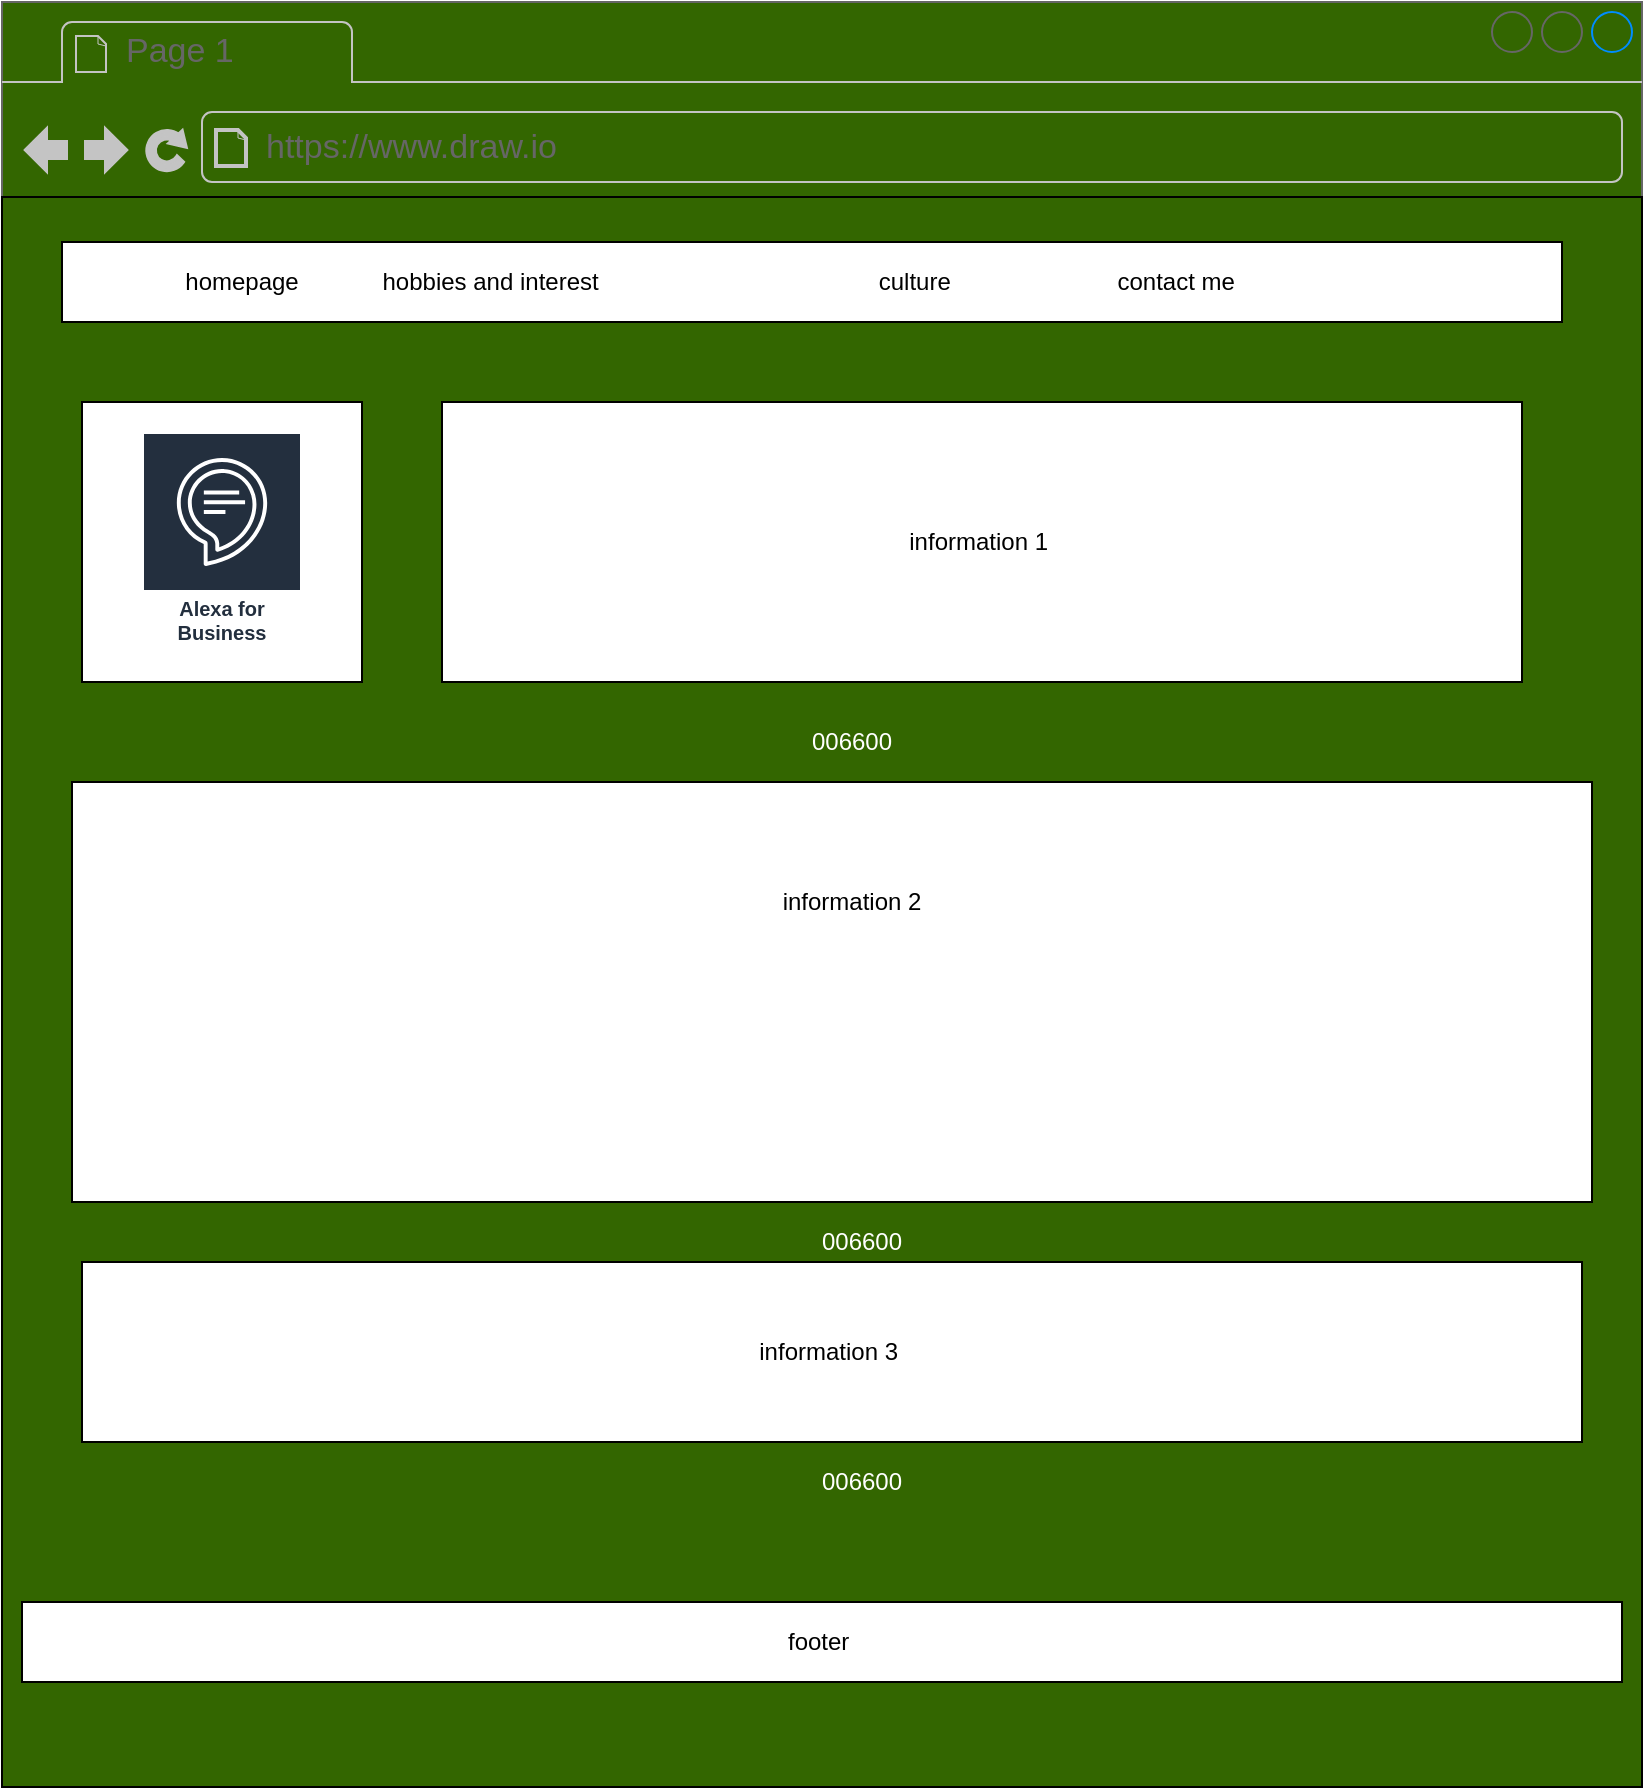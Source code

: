 <mxfile version="14.7.3" type="github" pages="4">
  <diagram id="bFpIVnSWmbpKtarar5AM" name="Page-1">
    <mxGraphModel dx="1422" dy="794" grid="1" gridSize="10" guides="1" tooltips="1" connect="1" arrows="1" fold="1" page="1" pageScale="1" pageWidth="850" pageHeight="1100" math="0" shadow="0">
      <root>
        <mxCell id="0" />
        <mxCell id="1" parent="0" />
        <mxCell id="RLX0O87AHo1X2uDr3v8D-2" value="" style="strokeWidth=1;shadow=0;dashed=0;align=center;html=1;shape=mxgraph.mockup.containers.browserWindow;rSize=0;strokeColor=#666666;strokeColor2=#008cff;strokeColor3=#c4c4c4;mainText=,;recursiveResize=0;fillColor=#336600;" parent="1" vertex="1">
          <mxGeometry x="220" y="190" width="820" height="890" as="geometry" />
        </mxCell>
        <mxCell id="hH14rQv0smcwNjKOGaZG-1" value="" style="rounded=0;whiteSpace=wrap;html=1;fillColor=#336600;" parent="RLX0O87AHo1X2uDr3v8D-2" vertex="1">
          <mxGeometry y="97.5" width="820" height="795" as="geometry" />
        </mxCell>
        <mxCell id="RLX0O87AHo1X2uDr3v8D-3" value="Page 1" style="strokeWidth=1;shadow=0;dashed=0;align=center;html=1;shape=mxgraph.mockup.containers.anchor;fontSize=17;fontColor=#666666;align=left;" parent="RLX0O87AHo1X2uDr3v8D-2" vertex="1">
          <mxGeometry x="60" y="12" width="110" height="26" as="geometry" />
        </mxCell>
        <mxCell id="RLX0O87AHo1X2uDr3v8D-4" value="https://www.draw.io" style="strokeWidth=1;shadow=0;dashed=0;align=center;html=1;shape=mxgraph.mockup.containers.anchor;rSize=0;fontSize=17;fontColor=#666666;align=left;" parent="RLX0O87AHo1X2uDr3v8D-2" vertex="1">
          <mxGeometry x="130" y="60" width="250" height="26" as="geometry" />
        </mxCell>
        <mxCell id="RLX0O87AHo1X2uDr3v8D-5" value="hobbies and interest&amp;nbsp; &amp;nbsp; &amp;nbsp; &amp;nbsp; &amp;nbsp; &amp;nbsp; &amp;nbsp; &amp;nbsp; &amp;nbsp; &amp;nbsp; &amp;nbsp; &amp;nbsp; &amp;nbsp; &amp;nbsp; &amp;nbsp; &amp;nbsp; &amp;nbsp; &amp;nbsp; &amp;nbsp; &amp;nbsp; &amp;nbsp; culture&amp;nbsp; &amp;nbsp; &amp;nbsp; &amp;nbsp; &amp;nbsp; &amp;nbsp; &amp;nbsp; &amp;nbsp; &amp;nbsp; &amp;nbsp; &amp;nbsp; &amp;nbsp; &amp;nbsp;contact me&amp;nbsp;" style="rounded=0;whiteSpace=wrap;html=1;" parent="RLX0O87AHo1X2uDr3v8D-2" vertex="1">
          <mxGeometry x="30" y="120" width="750" height="40" as="geometry" />
        </mxCell>
        <mxCell id="RLX0O87AHo1X2uDr3v8D-6" value="homepage" style="text;html=1;strokeColor=none;fillColor=none;align=center;verticalAlign=middle;whiteSpace=wrap;rounded=0;" parent="RLX0O87AHo1X2uDr3v8D-2" vertex="1">
          <mxGeometry x="60" y="135" width="120" height="10" as="geometry" />
        </mxCell>
        <mxCell id="RLX0O87AHo1X2uDr3v8D-8" value="" style="whiteSpace=wrap;html=1;aspect=fixed;" parent="RLX0O87AHo1X2uDr3v8D-2" vertex="1">
          <mxGeometry x="40" y="200" width="140" height="140" as="geometry" />
        </mxCell>
        <mxCell id="RLX0O87AHo1X2uDr3v8D-10" value="information 1&amp;nbsp;" style="rounded=0;whiteSpace=wrap;html=1;" parent="RLX0O87AHo1X2uDr3v8D-2" vertex="1">
          <mxGeometry x="220" y="200" width="540" height="140" as="geometry" />
        </mxCell>
        <mxCell id="RLX0O87AHo1X2uDr3v8D-11" value="" style="rounded=0;whiteSpace=wrap;html=1;" parent="RLX0O87AHo1X2uDr3v8D-2" vertex="1">
          <mxGeometry x="35" y="390" width="760" height="210" as="geometry" />
        </mxCell>
        <mxCell id="RLX0O87AHo1X2uDr3v8D-13" value="information 3&amp;nbsp;" style="rounded=0;whiteSpace=wrap;html=1;" parent="RLX0O87AHo1X2uDr3v8D-2" vertex="1">
          <mxGeometry x="40" y="630" width="750" height="90" as="geometry" />
        </mxCell>
        <mxCell id="hH14rQv0smcwNjKOGaZG-3" value="&lt;font color=&quot;#ffffff&quot;&gt;006600&lt;/font&gt;" style="text;html=1;strokeColor=none;fillColor=none;align=center;verticalAlign=middle;whiteSpace=wrap;rounded=0;" parent="RLX0O87AHo1X2uDr3v8D-2" vertex="1">
          <mxGeometry x="405" y="360" width="40" height="20" as="geometry" />
        </mxCell>
        <mxCell id="hH14rQv0smcwNjKOGaZG-12" value="&lt;font color=&quot;#ffffff&quot;&gt;006600&lt;/font&gt;" style="text;html=1;strokeColor=none;fillColor=none;align=center;verticalAlign=middle;whiteSpace=wrap;rounded=0;" parent="RLX0O87AHo1X2uDr3v8D-2" vertex="1">
          <mxGeometry x="410" y="610" width="40" height="20" as="geometry" />
        </mxCell>
        <mxCell id="hH14rQv0smcwNjKOGaZG-13" value="&lt;font color=&quot;#ffffff&quot;&gt;006600&lt;/font&gt;" style="text;html=1;strokeColor=none;fillColor=none;align=center;verticalAlign=middle;whiteSpace=wrap;rounded=0;" parent="RLX0O87AHo1X2uDr3v8D-2" vertex="1">
          <mxGeometry x="410" y="730" width="40" height="20" as="geometry" />
        </mxCell>
        <mxCell id="8HIxdZ0t_0A1w2mLA408-1" value="Alexa for Business" style="outlineConnect=0;fontColor=#232F3E;gradientColor=none;strokeColor=#ffffff;fillColor=#232F3E;dashed=0;verticalLabelPosition=middle;verticalAlign=bottom;align=center;html=1;whiteSpace=wrap;fontSize=10;fontStyle=1;spacing=3;shape=mxgraph.aws4.productIcon;prIcon=mxgraph.aws4.alexa_for_business;" parent="RLX0O87AHo1X2uDr3v8D-2" vertex="1">
          <mxGeometry x="70" y="215" width="80" height="110" as="geometry" />
        </mxCell>
        <mxCell id="-jNj6R_jraQ8sULRCl0W-4" value="footer&amp;nbsp;&lt;br&gt;" style="rounded=0;whiteSpace=wrap;html=1;" parent="RLX0O87AHo1X2uDr3v8D-2" vertex="1">
          <mxGeometry x="10" y="800" width="800" height="40" as="geometry" />
        </mxCell>
        <mxCell id="-jNj6R_jraQ8sULRCl0W-1" value="information 2&lt;br&gt;" style="text;html=1;strokeColor=none;fillColor=none;align=center;verticalAlign=middle;whiteSpace=wrap;rounded=0;" parent="1" vertex="1">
          <mxGeometry x="580" y="630" width="130" height="20" as="geometry" />
        </mxCell>
      </root>
    </mxGraphModel>
  </diagram>
  <diagram id="dFLI1lpX5JLcjOJSAYpg" name="Page-2">
    <mxGraphModel dx="1422" dy="1894" grid="1" gridSize="10" guides="1" tooltips="1" connect="1" arrows="1" fold="1" page="1" pageScale="1" pageWidth="850" pageHeight="1100" math="0" shadow="0">
      <root>
        <mxCell id="2JNyHVt5EZAfus-DQZLQ-0" />
        <mxCell id="2JNyHVt5EZAfus-DQZLQ-1" parent="2JNyHVt5EZAfus-DQZLQ-0" />
        <mxCell id="4x_K6ibl253Q6bfpay4V-3" value="" style="strokeWidth=1;shadow=0;dashed=0;align=center;html=1;shape=mxgraph.mockup.containers.browserWindow;rSize=0;strokeColor=#666666;strokeColor2=#008cff;strokeColor3=#c4c4c4;mainText=,;recursiveResize=0;fillColor=#FFFFFF;" parent="2JNyHVt5EZAfus-DQZLQ-1" vertex="1">
          <mxGeometry x="280" y="-260" width="850" height="1010" as="geometry" />
        </mxCell>
        <mxCell id="4x_K6ibl253Q6bfpay4V-4" value="Page 1" style="strokeWidth=1;shadow=0;dashed=0;align=center;html=1;shape=mxgraph.mockup.containers.anchor;fontSize=17;fontColor=#666666;align=left;" parent="4x_K6ibl253Q6bfpay4V-3" vertex="1">
          <mxGeometry x="60" y="12" width="110" height="26" as="geometry" />
        </mxCell>
        <mxCell id="4x_K6ibl253Q6bfpay4V-5" value="https://www.draw.io" style="strokeWidth=1;shadow=0;dashed=0;align=center;html=1;shape=mxgraph.mockup.containers.anchor;rSize=0;fontSize=17;fontColor=#666666;align=left;" parent="4x_K6ibl253Q6bfpay4V-3" vertex="1">
          <mxGeometry x="130" y="60" width="250" height="26" as="geometry" />
        </mxCell>
        <mxCell id="UmFPCOjtF5gXU13UrcrJ-0" value="" style="rounded=0;whiteSpace=wrap;html=1;fillColor=#336600;" parent="4x_K6ibl253Q6bfpay4V-3" vertex="1">
          <mxGeometry x="50" y="120" width="750" height="850" as="geometry" />
        </mxCell>
        <mxCell id="KuSsMDldDx0AEziX7loD-0" value="" style="rounded=0;whiteSpace=wrap;html=1;fillColor=#FFFFFF;" parent="4x_K6ibl253Q6bfpay4V-3" vertex="1">
          <mxGeometry x="340" y="400" width="450" height="120" as="geometry" />
        </mxCell>
        <mxCell id="KuSsMDldDx0AEziX7loD-2" value="" style="rounded=0;whiteSpace=wrap;html=1;fillColor=#FFFFFF;" parent="4x_K6ibl253Q6bfpay4V-3" vertex="1">
          <mxGeometry x="340" y="540" width="450" height="110" as="geometry" />
        </mxCell>
        <mxCell id="KuSsMDldDx0AEziX7loD-3" value="" style="rounded=0;whiteSpace=wrap;html=1;fillColor=#FFFFFF;" parent="4x_K6ibl253Q6bfpay4V-3" vertex="1">
          <mxGeometry x="340" y="670" width="450" height="100" as="geometry" />
        </mxCell>
        <mxCell id="KuSsMDldDx0AEziX7loD-4" value="" style="whiteSpace=wrap;html=1;aspect=fixed;fillColor=#FFFFFF;" parent="4x_K6ibl253Q6bfpay4V-3" vertex="1">
          <mxGeometry x="70" y="580" width="140" height="140" as="geometry" />
        </mxCell>
        <mxCell id="KuSsMDldDx0AEziX7loD-5" value="" style="whiteSpace=wrap;html=1;aspect=fixed;fillColor=#FFFFFF;gradientColor=#ffffff;" parent="4x_K6ibl253Q6bfpay4V-3" vertex="1">
          <mxGeometry x="70" y="430" width="140" height="140" as="geometry" />
        </mxCell>
        <mxCell id="Q__gk6zVcUSYNiBU09Oj-0" value="" style="whiteSpace=wrap;html=1;aspect=fixed;" parent="4x_K6ibl253Q6bfpay4V-3" vertex="1">
          <mxGeometry x="67.5" y="730" width="140" height="140" as="geometry" />
        </mxCell>
        <mxCell id="Q__gk6zVcUSYNiBU09Oj-1" value="" style="rounded=0;whiteSpace=wrap;html=1;" parent="4x_K6ibl253Q6bfpay4V-3" vertex="1">
          <mxGeometry x="70" y="130" width="710" height="60" as="geometry" />
        </mxCell>
        <mxCell id="Q__gk6zVcUSYNiBU09Oj-2" value="homepage" style="text;html=1;strokeColor=none;fillColor=none;align=center;verticalAlign=middle;whiteSpace=wrap;rounded=0;" parent="4x_K6ibl253Q6bfpay4V-3" vertex="1">
          <mxGeometry x="110" y="150" width="40" height="20" as="geometry" />
        </mxCell>
        <mxCell id="Q__gk6zVcUSYNiBU09Oj-3" value="hobbies and interest&amp;nbsp; &amp;nbsp; &amp;nbsp; &amp;nbsp; &amp;nbsp; &amp;nbsp;culture&amp;nbsp; &amp;nbsp; &amp;nbsp; &amp;nbsp; &amp;nbsp; &amp;nbsp; &amp;nbsp; &amp;nbsp; &amp;nbsp; &amp;nbsp; &amp;nbsp; contact me&amp;nbsp;" style="text;html=1;strokeColor=none;fillColor=none;align=center;verticalAlign=middle;whiteSpace=wrap;rounded=0;" parent="4x_K6ibl253Q6bfpay4V-3" vertex="1">
          <mxGeometry x="190" y="150" width="430" height="20" as="geometry" />
        </mxCell>
        <mxCell id="Q__gk6zVcUSYNiBU09Oj-4" value="&lt;font color=&quot;#ffffff&quot;&gt;336600&lt;/font&gt;" style="text;html=1;strokeColor=none;fillColor=none;align=center;verticalAlign=middle;whiteSpace=wrap;rounded=0;shadow=0;" parent="4x_K6ibl253Q6bfpay4V-3" vertex="1">
          <mxGeometry x="360" y="860" width="40" height="20" as="geometry" />
        </mxCell>
        <mxCell id="Q__gk6zVcUSYNiBU09Oj-6" value="pictureOne" style="text;html=1;strokeColor=none;fillColor=none;align=center;verticalAlign=middle;whiteSpace=wrap;rounded=0;shadow=0;" parent="4x_K6ibl253Q6bfpay4V-3" vertex="1">
          <mxGeometry x="97.5" y="490" width="80" height="20" as="geometry" />
        </mxCell>
        <mxCell id="Q__gk6zVcUSYNiBU09Oj-7" value="pictureTwo" style="text;html=1;strokeColor=none;fillColor=none;align=center;verticalAlign=middle;whiteSpace=wrap;rounded=0;shadow=0;" parent="4x_K6ibl253Q6bfpay4V-3" vertex="1">
          <mxGeometry x="102.5" y="640" width="70" height="20" as="geometry" />
        </mxCell>
        <mxCell id="Q__gk6zVcUSYNiBU09Oj-9" value="informationOne" style="text;html=1;strokeColor=none;fillColor=none;align=center;verticalAlign=middle;whiteSpace=wrap;rounded=0;shadow=0;" parent="4x_K6ibl253Q6bfpay4V-3" vertex="1">
          <mxGeometry x="380" y="440" width="80" height="20" as="geometry" />
        </mxCell>
        <mxCell id="Q__gk6zVcUSYNiBU09Oj-10" value="informationThree" style="text;html=1;strokeColor=none;fillColor=none;align=center;verticalAlign=middle;whiteSpace=wrap;rounded=0;shadow=0;" parent="4x_K6ibl253Q6bfpay4V-3" vertex="1">
          <mxGeometry x="370" y="700" width="80" height="20" as="geometry" />
        </mxCell>
        <mxCell id="Q__gk6zVcUSYNiBU09Oj-12" value="pictureThree" style="text;html=1;strokeColor=none;fillColor=none;align=center;verticalAlign=middle;whiteSpace=wrap;rounded=0;shadow=0;" parent="4x_K6ibl253Q6bfpay4V-3" vertex="1">
          <mxGeometry x="120" y="780" width="40" height="20" as="geometry" />
        </mxCell>
        <mxCell id="Qs18x-SnKrvJZkTENsCP-2" value="" style="whiteSpace=wrap;html=1;aspect=fixed;" parent="4x_K6ibl253Q6bfpay4V-3" vertex="1">
          <mxGeometry x="80" y="220" width="160" height="160" as="geometry" />
        </mxCell>
        <mxCell id="Q__gk6zVcUSYNiBU09Oj-5" value="informationTwo" style="text;html=1;strokeColor=none;fillColor=none;align=center;verticalAlign=middle;whiteSpace=wrap;rounded=0;shadow=0;" parent="4x_K6ibl253Q6bfpay4V-3" vertex="1">
          <mxGeometry x="370" y="585" width="80" height="20" as="geometry" />
        </mxCell>
        <mxCell id="S5ocJL4bzuJoyZ8M5MBS-0" value="" style="shape=image;html=1;verticalAlign=top;verticalLabelPosition=bottom;labelBackgroundColor=#ffffff;imageAspect=0;aspect=fixed;image=https://cdn2.iconfinder.com/data/icons/stilllife/48x48/apps/dopewars-weed.png" parent="4x_K6ibl253Q6bfpay4V-3" vertex="1">
          <mxGeometry x="95" y="235" width="130" height="130" as="geometry" />
        </mxCell>
      </root>
    </mxGraphModel>
  </diagram>
  <diagram id="k_Gd7NEQz9u_4j353e64" name="Page-3">
    <mxGraphModel dx="1422" dy="1894" grid="1" gridSize="10" guides="1" tooltips="1" connect="1" arrows="1" fold="1" page="1" pageScale="1" pageWidth="850" pageHeight="1100" math="0" shadow="0">
      <root>
        <mxCell id="MkLi55oCJSR5UWqO5x4M-0" />
        <mxCell id="MkLi55oCJSR5UWqO5x4M-1" parent="MkLi55oCJSR5UWqO5x4M-0" />
        <mxCell id="MkLi55oCJSR5UWqO5x4M-2" value="&lt;span&gt;&lt;font color=&quot;#ffffff&quot;&gt;336600&lt;/font&gt;&lt;/span&gt;" style="strokeWidth=1;shadow=0;dashed=0;align=center;html=1;shape=mxgraph.mockup.containers.browserWindow;rSize=0;strokeColor=#666666;strokeColor2=#008cff;strokeColor3=#c4c4c4;mainText=,;recursiveResize=0;fillColor=#336600;" parent="MkLi55oCJSR5UWqO5x4M-1" vertex="1">
          <mxGeometry y="-540" width="850" height="960" as="geometry" />
        </mxCell>
        <mxCell id="MkLi55oCJSR5UWqO5x4M-3" value="Page 1" style="strokeWidth=1;shadow=0;dashed=0;align=center;html=1;shape=mxgraph.mockup.containers.anchor;fontSize=17;fontColor=#666666;align=left;" parent="MkLi55oCJSR5UWqO5x4M-2" vertex="1">
          <mxGeometry x="60" y="12" width="110" height="26" as="geometry" />
        </mxCell>
        <mxCell id="MkLi55oCJSR5UWqO5x4M-4" value="https://www.draw.io" style="strokeWidth=1;shadow=0;dashed=0;align=center;html=1;shape=mxgraph.mockup.containers.anchor;rSize=0;fontSize=17;fontColor=#666666;align=left;" parent="MkLi55oCJSR5UWqO5x4M-2" vertex="1">
          <mxGeometry x="130" y="60" width="250" height="26" as="geometry" />
        </mxCell>
        <mxCell id="MkLi55oCJSR5UWqO5x4M-6" value="" style="rounded=0;whiteSpace=wrap;html=1;shadow=0;fillColor=#FFFFFF;" parent="MkLi55oCJSR5UWqO5x4M-2" vertex="1">
          <mxGeometry x="15" y="120" width="820" height="40" as="geometry" />
        </mxCell>
        <mxCell id="MkLi55oCJSR5UWqO5x4M-7" value="homepage&amp;nbsp;" style="text;html=1;strokeColor=none;fillColor=none;align=center;verticalAlign=middle;whiteSpace=wrap;rounded=0;shadow=0;" parent="MkLi55oCJSR5UWqO5x4M-2" vertex="1">
          <mxGeometry x="60" y="130" width="40" height="20" as="geometry" />
        </mxCell>
        <mxCell id="MkLi55oCJSR5UWqO5x4M-8" value="hobbies and interest&amp;nbsp;&amp;nbsp;" style="text;html=1;strokeColor=none;fillColor=none;align=center;verticalAlign=middle;whiteSpace=wrap;rounded=0;shadow=0;" parent="MkLi55oCJSR5UWqO5x4M-2" vertex="1">
          <mxGeometry x="230" y="130" width="130" height="20" as="geometry" />
        </mxCell>
        <mxCell id="MkLi55oCJSR5UWqO5x4M-9" value="culture&amp;nbsp;" style="text;html=1;strokeColor=none;fillColor=none;align=center;verticalAlign=middle;whiteSpace=wrap;rounded=0;shadow=0;" parent="MkLi55oCJSR5UWqO5x4M-2" vertex="1">
          <mxGeometry x="450" y="130" width="40" height="20" as="geometry" />
        </mxCell>
        <mxCell id="MkLi55oCJSR5UWqO5x4M-10" value="contact me&amp;nbsp;" style="text;html=1;strokeColor=none;fillColor=none;align=center;verticalAlign=middle;whiteSpace=wrap;rounded=0;shadow=0;" parent="MkLi55oCJSR5UWqO5x4M-2" vertex="1">
          <mxGeometry x="620" y="130" width="90" height="20" as="geometry" />
        </mxCell>
        <mxCell id="MkLi55oCJSR5UWqO5x4M-11" value="" style="whiteSpace=wrap;html=1;aspect=fixed;shadow=0;fillColor=#FFFFFF;" parent="MkLi55oCJSR5UWqO5x4M-2" vertex="1">
          <mxGeometry x="40" y="220" width="130" height="130" as="geometry" />
        </mxCell>
        <mxCell id="MkLi55oCJSR5UWqO5x4M-13" value="pictureOne" style="rounded=0;whiteSpace=wrap;html=1;shadow=0;fillColor=#FFFFFF;" parent="MkLi55oCJSR5UWqO5x4M-2" vertex="1">
          <mxGeometry x="300" y="207.25" width="310" height="130" as="geometry" />
        </mxCell>
        <mxCell id="MkLi55oCJSR5UWqO5x4M-14" value="pictureTwo" style="rounded=0;whiteSpace=wrap;html=1;shadow=0;fillColor=#FFFFFF;" parent="MkLi55oCJSR5UWqO5x4M-2" vertex="1">
          <mxGeometry x="60" y="380" width="290" height="130" as="geometry" />
        </mxCell>
        <mxCell id="MkLi55oCJSR5UWqO5x4M-15" value="information" style="rounded=0;whiteSpace=wrap;html=1;shadow=0;fillColor=#FFFFFF;" parent="MkLi55oCJSR5UWqO5x4M-2" vertex="1">
          <mxGeometry x="80" y="590" width="680" height="190" as="geometry" />
        </mxCell>
        <mxCell id="5Vx2beyTDjyhK9RGhHNT-0" value="pictureThree" style="rounded=0;whiteSpace=wrap;html=1;" parent="MkLi55oCJSR5UWqO5x4M-2" vertex="1">
          <mxGeometry x="510" y="380" width="310" height="125" as="geometry" />
        </mxCell>
        <mxCell id="xqJkZ4Ylg7dsOdpKj5Cv-0" value="" style="shape=ext;double=1;rounded=0;whiteSpace=wrap;html=1;" parent="MkLi55oCJSR5UWqO5x4M-2" vertex="1">
          <mxGeometry x="30" y="840" width="790" height="80" as="geometry" />
        </mxCell>
        <mxCell id="ml_qbp-Q2Pmo38Fim5XX-0" value="" style="shape=image;html=1;verticalAlign=top;verticalLabelPosition=bottom;labelBackgroundColor=#ffffff;imageAspect=0;aspect=fixed;image=https://cdn1.iconfinder.com/data/icons/ensign-11/512/258_Ensign_Flag_Nation_tonga-128.png;fontColor=none;fillColor=#FFFFFF;" parent="MkLi55oCJSR5UWqO5x4M-2" vertex="1">
          <mxGeometry x="41" y="209.25" width="128" height="128" as="geometry" />
        </mxCell>
        <mxCell id="vM1e0ICOL8Dl3fDIUfJf-0" value="" style="shape=image;html=1;verticalAlign=top;verticalLabelPosition=bottom;labelBackgroundColor=#ffffff;imageAspect=0;aspect=fixed;image=https://cdn2.iconfinder.com/data/icons/despicable-me-2-minions/128/Dancing-minion-icon.png" vertex="1" parent="MkLi55oCJSR5UWqO5x4M-2">
          <mxGeometry x="630" y="180" width="180" height="180" as="geometry" />
        </mxCell>
      </root>
    </mxGraphModel>
  </diagram>
  <diagram id="J-GE0hOeisDqGRixPEDu" name="Page-4">
    <mxGraphModel dx="2272" dy="1894" grid="1" gridSize="10" guides="1" tooltips="1" connect="1" arrows="1" fold="1" page="1" pageScale="1" pageWidth="850" pageHeight="1100" math="0" shadow="0">
      <root>
        <mxCell id="W6Zx-abj5vhaOGQnMTZV-0" />
        <mxCell id="W6Zx-abj5vhaOGQnMTZV-1" parent="W6Zx-abj5vhaOGQnMTZV-0" />
        <mxCell id="9BNrsirQAp3dvdtenMEZ-0" value="&lt;font color=&quot;#ffffff&quot;&gt;336600&lt;/font&gt;" style="strokeWidth=1;shadow=0;dashed=0;align=center;html=1;shape=mxgraph.mockup.containers.browserWindow;rSize=0;strokeColor=#666666;strokeColor2=#008cff;strokeColor3=#c4c4c4;mainText=,;recursiveResize=0;fillColor=#336600;" parent="W6Zx-abj5vhaOGQnMTZV-1" vertex="1">
          <mxGeometry x="-80" y="-460" width="850" height="950" as="geometry" />
        </mxCell>
        <mxCell id="9BNrsirQAp3dvdtenMEZ-1" value="Page 1" style="strokeWidth=1;shadow=0;dashed=0;align=center;html=1;shape=mxgraph.mockup.containers.anchor;fontSize=17;fontColor=#666666;align=left;" parent="9BNrsirQAp3dvdtenMEZ-0" vertex="1">
          <mxGeometry x="60" y="12" width="110" height="26" as="geometry" />
        </mxCell>
        <mxCell id="9BNrsirQAp3dvdtenMEZ-2" value="https://www.draw.io" style="strokeWidth=1;shadow=0;dashed=0;align=center;html=1;shape=mxgraph.mockup.containers.anchor;rSize=0;fontSize=17;fontColor=#666666;align=left;" parent="9BNrsirQAp3dvdtenMEZ-0" vertex="1">
          <mxGeometry x="130" y="60" width="250" height="26" as="geometry" />
        </mxCell>
        <mxCell id="XaIx_B8elNYlg1_I1Dcg-0" value="" style="shape=ext;double=1;rounded=0;whiteSpace=wrap;html=1;" parent="9BNrsirQAp3dvdtenMEZ-0" vertex="1">
          <mxGeometry x="20" y="130" width="810" height="50" as="geometry" />
        </mxCell>
        <mxCell id="XaIx_B8elNYlg1_I1Dcg-1" value="homepage" style="text;html=1;strokeColor=none;fillColor=none;align=center;verticalAlign=middle;whiteSpace=wrap;rounded=0;" parent="9BNrsirQAp3dvdtenMEZ-0" vertex="1">
          <mxGeometry x="20" y="145" width="165" height="20" as="geometry" />
        </mxCell>
        <mxCell id="XaIx_B8elNYlg1_I1Dcg-3" value="hobbies and interest" style="text;html=1;strokeColor=none;fillColor=none;align=center;verticalAlign=middle;whiteSpace=wrap;rounded=0;" parent="9BNrsirQAp3dvdtenMEZ-0" vertex="1">
          <mxGeometry x="210" y="145" width="110" height="20" as="geometry" />
        </mxCell>
        <mxCell id="XaIx_B8elNYlg1_I1Dcg-4" value="culture&amp;nbsp;" style="text;html=1;strokeColor=none;fillColor=none;align=center;verticalAlign=middle;whiteSpace=wrap;rounded=0;" parent="9BNrsirQAp3dvdtenMEZ-0" vertex="1">
          <mxGeometry x="405" y="145" width="40" height="20" as="geometry" />
        </mxCell>
        <mxCell id="XaIx_B8elNYlg1_I1Dcg-5" value="contact me&amp;nbsp;" style="text;html=1;strokeColor=none;fillColor=none;align=center;verticalAlign=middle;whiteSpace=wrap;rounded=0;" parent="9BNrsirQAp3dvdtenMEZ-0" vertex="1">
          <mxGeometry x="540" y="145" width="100" height="20" as="geometry" />
        </mxCell>
        <mxCell id="XaIx_B8elNYlg1_I1Dcg-6" value="" style="whiteSpace=wrap;html=1;aspect=fixed;" parent="9BNrsirQAp3dvdtenMEZ-0" vertex="1">
          <mxGeometry x="50" y="240" width="140" height="140" as="geometry" />
        </mxCell>
        <mxCell id="PBocELjIS5IlxkI2frmU-0" value="" style="rounded=0;whiteSpace=wrap;html=1;" parent="9BNrsirQAp3dvdtenMEZ-0" vertex="1">
          <mxGeometry x="50" y="850" width="730" height="60" as="geometry" />
        </mxCell>
        <mxCell id="ERAJpCOzm2JgtF6KkkMg-0" value="image&amp;nbsp;" style="rounded=0;whiteSpace=wrap;html=1;fillColor=#FFFFFF;" parent="9BNrsirQAp3dvdtenMEZ-0" vertex="1">
          <mxGeometry x="570" y="220" width="180" height="150" as="geometry" />
        </mxCell>
        <mxCell id="ERAJpCOzm2JgtF6KkkMg-3" value="" style="html=1;verticalLabelPosition=bottom;align=center;labelBackgroundColor=#ffffff;verticalAlign=top;strokeWidth=2;strokeColor=#0080F0;shadow=0;dashed=0;shape=mxgraph.ios7.icons.location;fillColor=#FFFFFF;" parent="9BNrsirQAp3dvdtenMEZ-0" vertex="1">
          <mxGeometry x="648" y="250" width="24" height="30" as="geometry" />
        </mxCell>
        <mxCell id="ERAJpCOzm2JgtF6KkkMg-7" value="&lt;font color=&quot;#ffffff&quot;&gt;email :&amp;nbsp;&lt;br&gt;&lt;br&gt;&lt;br&gt;&lt;/font&gt;" style="text;html=1;strokeColor=none;fillColor=none;align=center;verticalAlign=middle;whiteSpace=wrap;rounded=0;labelBackgroundColor=none;fontColor=none;" parent="9BNrsirQAp3dvdtenMEZ-0" vertex="1">
          <mxGeometry x="215" y="300" width="200" height="20" as="geometry" />
        </mxCell>
        <mxCell id="ERAJpCOzm2JgtF6KkkMg-8" value="&lt;font color=&quot;#ffffff&quot;&gt;phone number:&lt;/font&gt;" style="text;html=1;strokeColor=none;fillColor=none;align=center;verticalAlign=middle;whiteSpace=wrap;rounded=0;labelBackgroundColor=none;fontColor=none;" parent="9BNrsirQAp3dvdtenMEZ-0" vertex="1">
          <mxGeometry x="250" y="246" width="130" height="30" as="geometry" />
        </mxCell>
        <mxCell id="ERAJpCOzm2JgtF6KkkMg-9" value="&lt;font color=&quot;#ffffff&quot;&gt;location:&lt;/font&gt;" style="text;html=1;strokeColor=none;fillColor=none;align=center;verticalAlign=middle;whiteSpace=wrap;rounded=0;labelBackgroundColor=none;fontColor=none;" parent="9BNrsirQAp3dvdtenMEZ-0" vertex="1">
          <mxGeometry x="280" y="320" width="70" height="20" as="geometry" />
        </mxCell>
        <mxCell id="ERAJpCOzm2JgtF6KkkMg-11" value="&lt;font color=&quot;#ffffff&quot;&gt;owner:&lt;/font&gt;" style="text;html=1;strokeColor=none;fillColor=none;align=center;verticalAlign=middle;whiteSpace=wrap;rounded=0;labelBackgroundColor=none;fontColor=none;" parent="9BNrsirQAp3dvdtenMEZ-0" vertex="1">
          <mxGeometry x="295" y="350" width="40" height="20" as="geometry" />
        </mxCell>
        <mxCell id="IOoJf9fWhmJtGtC7mAcg-2" value="" style="shape=image;html=1;verticalAlign=top;verticalLabelPosition=bottom;labelBackgroundColor=#ffffff;imageAspect=0;aspect=fixed;image=https://cdn1.iconfinder.com/data/icons/ensign-11/512/168_Ensign_Flag_Nation_mexico-128.png;fontColor=none;fillColor=#FFFFFF;" parent="9BNrsirQAp3dvdtenMEZ-0" vertex="1">
          <mxGeometry x="57" y="240" width="128" height="128" as="geometry" />
        </mxCell>
      </root>
    </mxGraphModel>
  </diagram>
</mxfile>
